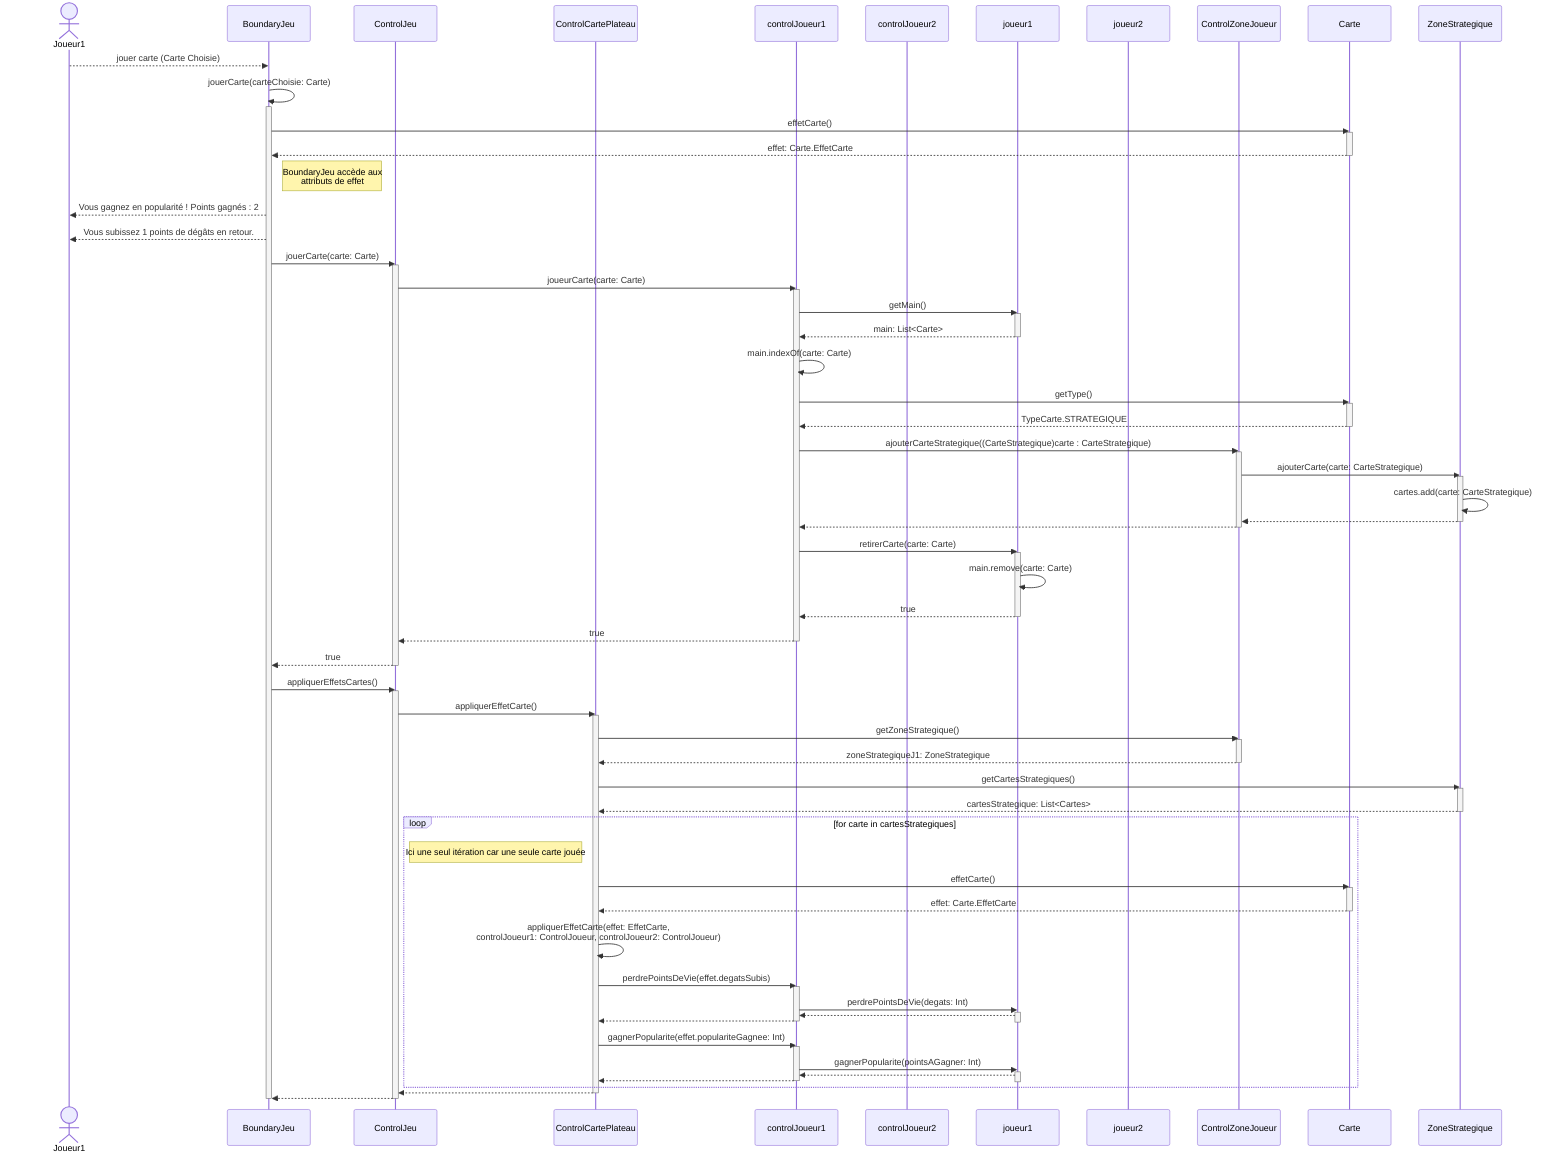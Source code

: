 sequenceDiagram
    actor Joueur1
    participant BoundaryJeu
    participant ControlJeu
    participant ControlCartePlateau
    participant controlJoueur1
    participant controlJoueur2
    participant joueur1
    participant joueur2
    participant ControlZoneJoueur
    participant Carte
    participant ZoneStrategique
    
	Joueur1-->>BoundaryJeu: jouer carte (Carte Choisie)
    BoundaryJeu->>BoundaryJeu: jouerCarte(carteChoisie: Carte)
    activate BoundaryJeu
    BoundaryJeu->>Carte: effetCarte()
    activate Carte
    Carte-->>BoundaryJeu: effet: Carte.EffetCarte
    deactivate Carte
    Note right of BoundaryJeu: BoundaryJeu accède aux <br/>attributs de effet

    BoundaryJeu-->>Joueur1: Vous gagnez en popularité ! Points gagnés : 2
    BoundaryJeu-->>Joueur1: Vous subissez 1 points de dégâts en retour.

    BoundaryJeu->>ControlJeu: jouerCarte(carte: Carte)

    activate ControlJeu
    ControlJeu->>controlJoueur1: joueurCarte(carte: Carte)

    activate controlJoueur1
    controlJoueur1->>joueur1: getMain()
    activate joueur1
    joueur1-->>controlJoueur1: main: List<Carte>
    deactivate joueur1

    controlJoueur1->>controlJoueur1: main.indexOf(carte: Carte)
    controlJoueur1->>Carte: getType()

    activate Carte
    Carte-->>controlJoueur1: TypeCarte.STRATEGIQUE
    deactivate Carte

    controlJoueur1->>ControlZoneJoueur: ajouterCarteStrategique((CarteStrategique)carte : CarteStrategique)
    
    activate ControlZoneJoueur
    ControlZoneJoueur->>ZoneStrategique: ajouterCarte(carte: CarteStrategique)
    

    activate ZoneStrategique
    ZoneStrategique->>ZoneStrategique: cartes.add(carte: CarteStrategique)
    ZoneStrategique-->>ControlZoneJoueur: 
    deactivate ZoneStrategique

    ControlZoneJoueur-->>controlJoueur1: 
    deactivate ControlZoneJoueur

    controlJoueur1->>joueur1: retirerCarte(carte: Carte)

    activate joueur1
    joueur1->>joueur1: main.remove(carte: Carte)
    joueur1-->>controlJoueur1: true
    deactivate joueur1

    controlJoueur1-->>ControlJeu: true
    deactivate controlJoueur1


    ControlJeu-->>BoundaryJeu: true
    deactivate ControlJeu
    
    

    BoundaryJeu->>ControlJeu: appliquerEffetsCartes()

    activate ControlJeu
    ControlJeu->>ControlCartePlateau: appliquerEffetCarte()

    activate ControlCartePlateau
    ControlCartePlateau->>ControlZoneJoueur: getZoneStrategique()
    
    activate ControlZoneJoueur
    ControlZoneJoueur-->>ControlCartePlateau: zoneStrategiqueJ1: ZoneStrategique
    deactivate ControlZoneJoueur
    
    ControlCartePlateau->>ZoneStrategique: getCartesStrategiques()
    activate ZoneStrategique
    ZoneStrategique-->>ControlCartePlateau: cartesStrategique: List<Cartes>
    deactivate ZoneStrategique
    
	loop for carte in cartesStrategiques
		Note right of ControlJeu: Ici une seul itération car une seule carte jouée
		ControlCartePlateau->>Carte: effetCarte()
		activate Carte
		Carte-->>ControlCartePlateau: effet: Carte.EffetCarte
		deactivate Carte

		ControlCartePlateau->>ControlCartePlateau: appliquerEffetCarte(effet: EffetCarte, <br/>controlJoueur1: ControlJoueur, controlJoueur2: ControlJoueur)
		ControlCartePlateau->>controlJoueur1: perdrePointsDeVie(effet.degatsSubis)

		activate controlJoueur1
		controlJoueur1->>joueur1: perdrePointsDeVie(degats: Int)

		activate joueur1
		joueur1-->>controlJoueur1: 
		deactivate joueur1

		controlJoueur1-->>ControlCartePlateau: 
		deactivate controlJoueur1
		
		ControlCartePlateau->>controlJoueur1: gagnerPopularite(effet.populariteGagnee: Int)
		
		activate controlJoueur1
		controlJoueur1->>joueur1: gagnerPopularite(pointsAGagner: Int)

		activate joueur1
		joueur1-->>controlJoueur1: 
		deactivate joueur1

		controlJoueur1-->>ControlCartePlateau: 
		deactivate controlJoueur1
	end


    ControlCartePlateau-->>ControlJeu: 
    deactivate ControlCartePlateau

    ControlJeu-->>BoundaryJeu: 
    deactivate ControlJeu

    deactivate BoundaryJeu